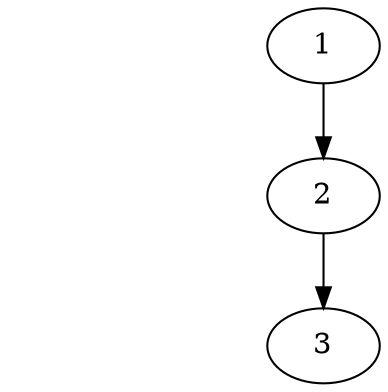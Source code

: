 digraph G1 {
	// Also, parameters 'label' and 'style' will be ignored
	0 [label="tdg_id=0", style=invis]
	1 [MIET="1", map="0"]
	2 [miet="2", map="0"]
	3 [MIET="3", map="1"]
	
	1 -> 2
	2 -> 3
}
